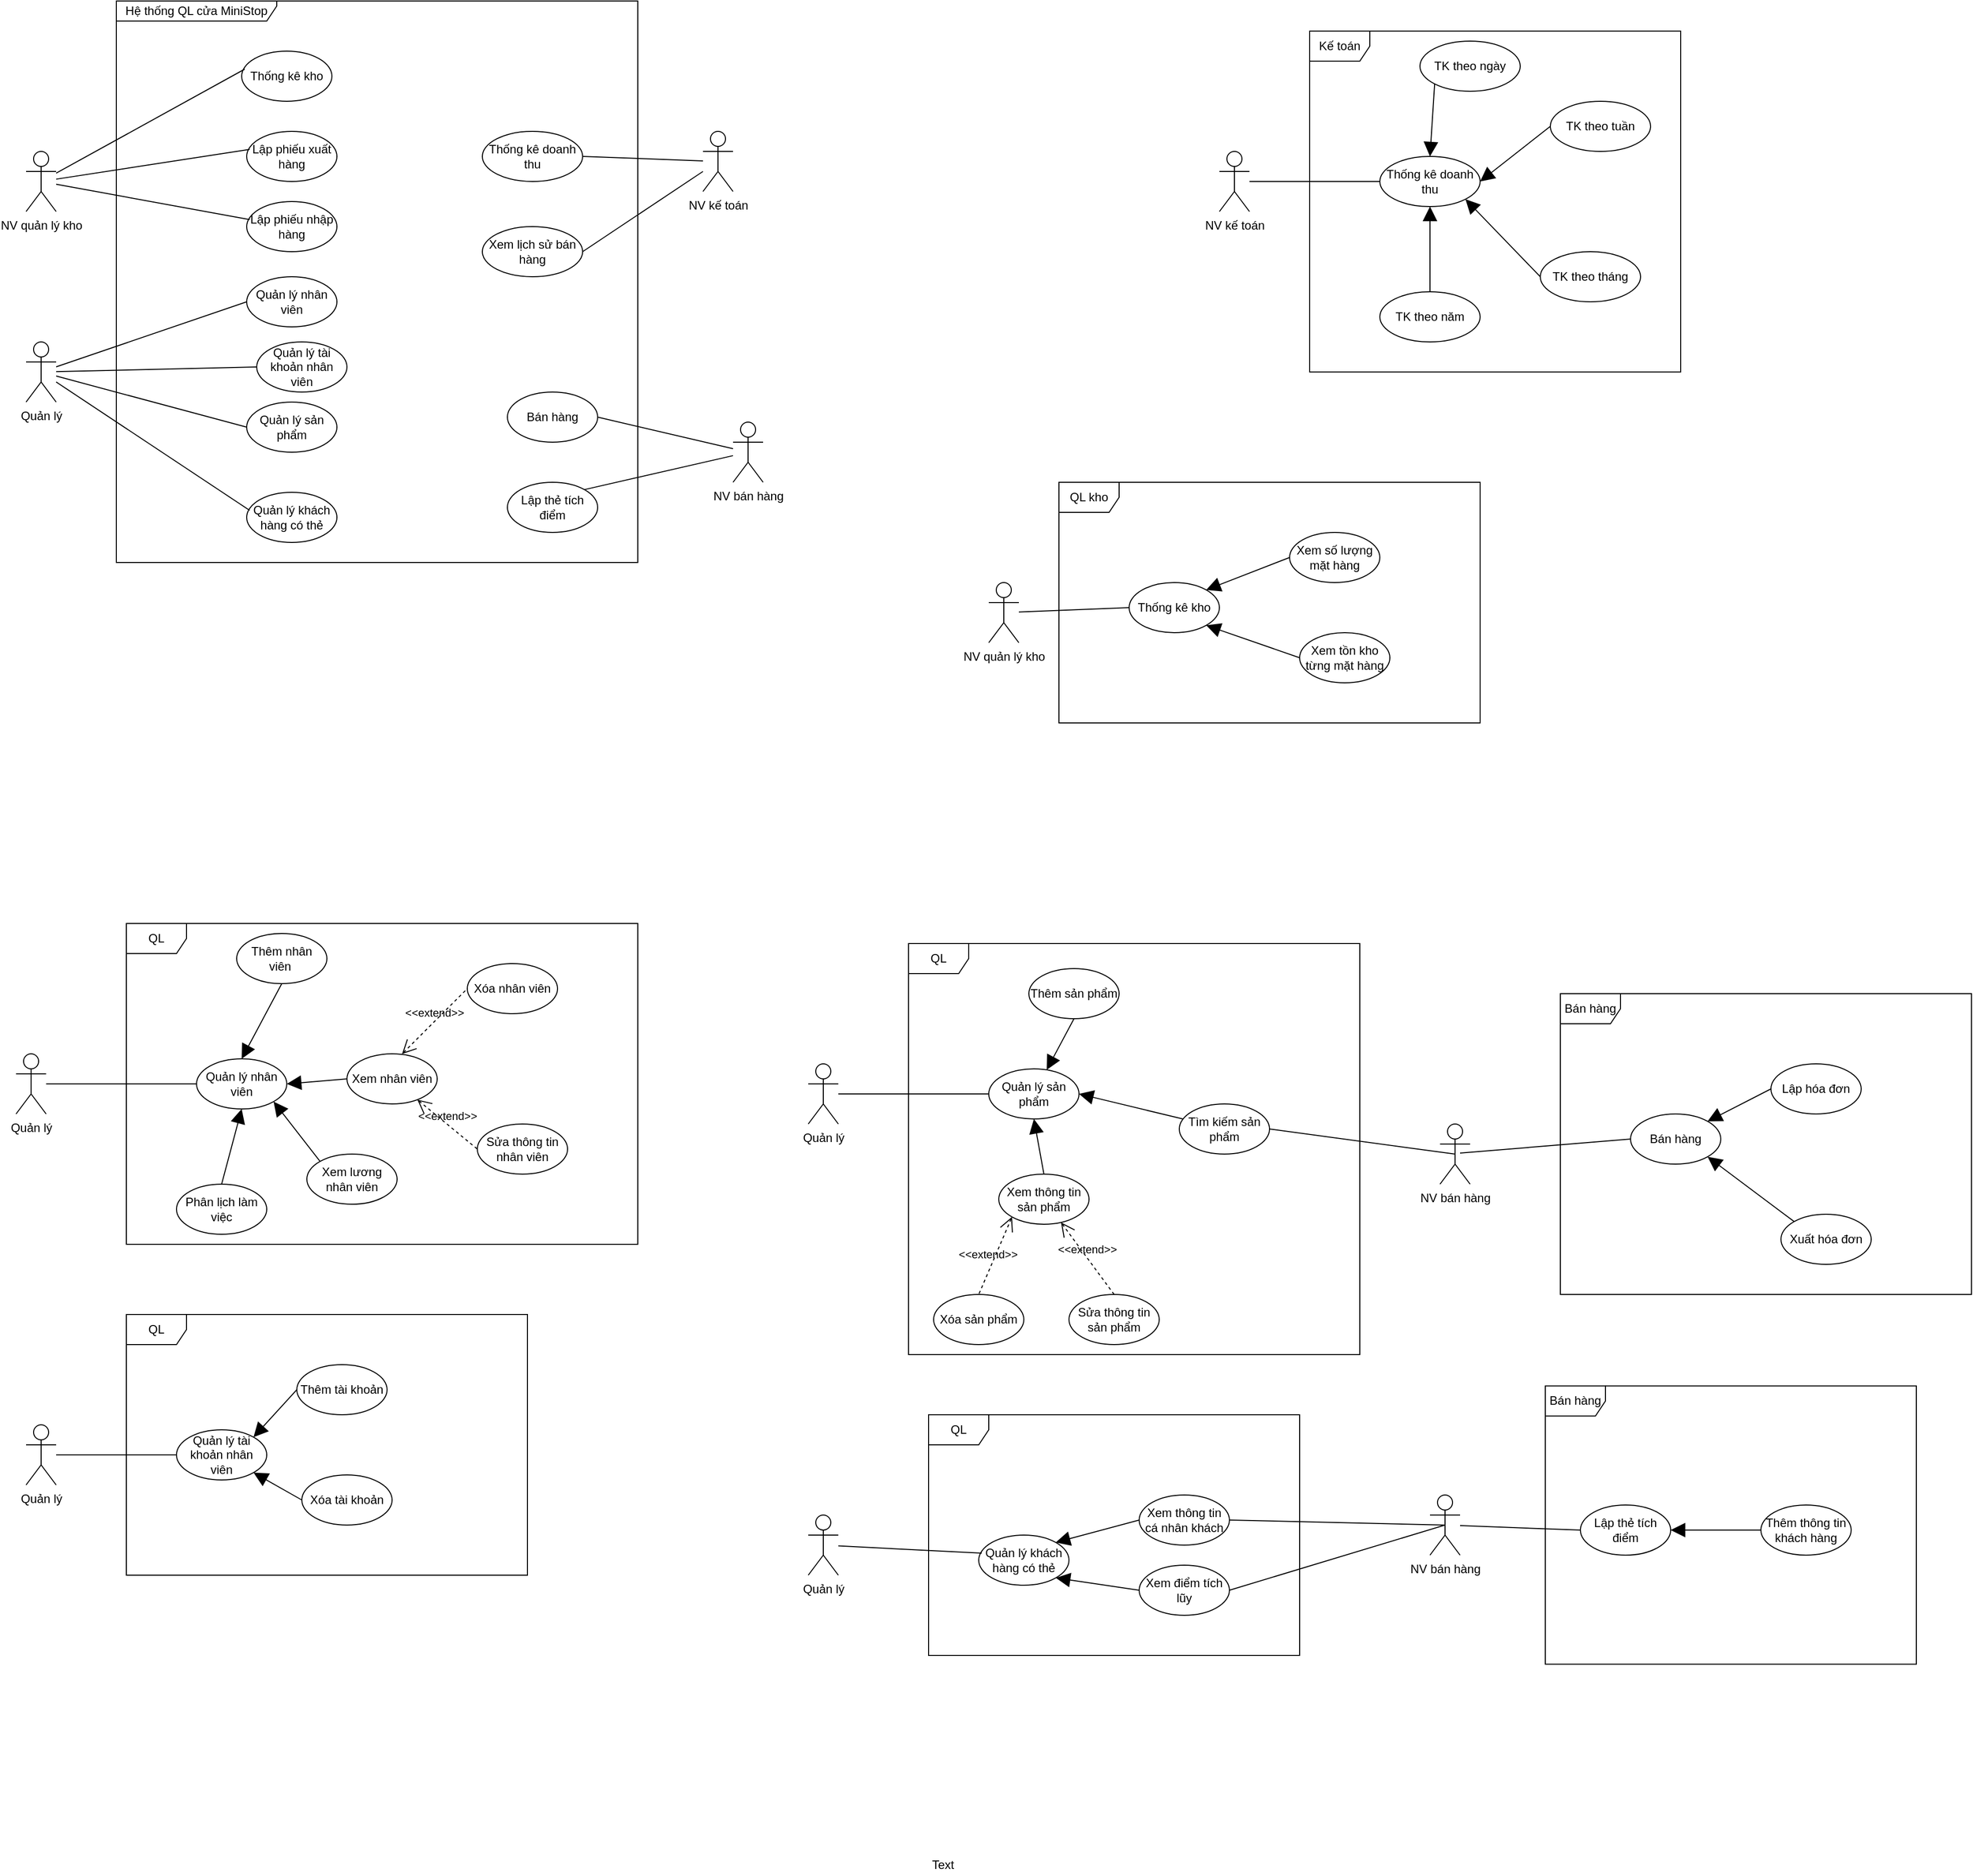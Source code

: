 <mxfile version="12.9.3" type="device"><diagram id="L33CV_ehpO-9z1TUTdFP" name="Page-1"><mxGraphModel dx="2480" dy="1460" grid="1" gridSize="10" guides="1" tooltips="1" connect="1" arrows="1" fold="1" page="1" pageScale="1" pageWidth="1100" pageHeight="850" math="0" shadow="0"><root><mxCell id="0"/><mxCell id="1" parent="0"/><mxCell id="xdgBbeTVhcyq09I4Y5D1-2" value="Hệ thống QL cửa MiniStop" style="shape=umlFrame;whiteSpace=wrap;html=1;width=160;height=20;" vertex="1" parent="1"><mxGeometry x="210" y="200" width="520" height="560" as="geometry"/></mxCell><mxCell id="xdgBbeTVhcyq09I4Y5D1-7" value="Quản lý" style="shape=umlActor;verticalLabelPosition=bottom;labelBackgroundColor=#ffffff;verticalAlign=top;html=1;outlineConnect=0;" vertex="1" parent="1"><mxGeometry x="120" y="540" width="30" height="60" as="geometry"/></mxCell><mxCell id="xdgBbeTVhcyq09I4Y5D1-16" value="Quản lý nhân viên" style="ellipse;whiteSpace=wrap;html=1;" vertex="1" parent="1"><mxGeometry x="340" y="475" width="90" height="50" as="geometry"/></mxCell><mxCell id="xdgBbeTVhcyq09I4Y5D1-18" value="" style="endArrow=none;html=1;entryX=0;entryY=0.5;entryDx=0;entryDy=0;" edge="1" parent="1" source="xdgBbeTVhcyq09I4Y5D1-7" target="xdgBbeTVhcyq09I4Y5D1-16"><mxGeometry width="50" height="50" relative="1" as="geometry"><mxPoint x="480" y="865" as="sourcePoint"/><mxPoint x="530" y="815" as="targetPoint"/></mxGeometry></mxCell><mxCell id="xdgBbeTVhcyq09I4Y5D1-19" value="Quản lý sản phẩm" style="ellipse;whiteSpace=wrap;html=1;" vertex="1" parent="1"><mxGeometry x="340" y="600" width="90" height="50" as="geometry"/></mxCell><mxCell id="xdgBbeTVhcyq09I4Y5D1-20" value="Quản lý khách hàng có thẻ" style="ellipse;whiteSpace=wrap;html=1;" vertex="1" parent="1"><mxGeometry x="340" y="690" width="90" height="50" as="geometry"/></mxCell><mxCell id="xdgBbeTVhcyq09I4Y5D1-21" value="" style="endArrow=none;html=1;entryX=0;entryY=0.5;entryDx=0;entryDy=0;" edge="1" parent="1" source="xdgBbeTVhcyq09I4Y5D1-7" target="xdgBbeTVhcyq09I4Y5D1-19"><mxGeometry width="50" height="50" relative="1" as="geometry"><mxPoint x="210" y="858.667" as="sourcePoint"/><mxPoint x="420" y="770" as="targetPoint"/></mxGeometry></mxCell><mxCell id="xdgBbeTVhcyq09I4Y5D1-22" value="" style="endArrow=none;html=1;entryX=0.033;entryY=0.36;entryDx=0;entryDy=0;entryPerimeter=0;" edge="1" parent="1" source="xdgBbeTVhcyq09I4Y5D1-7" target="xdgBbeTVhcyq09I4Y5D1-20"><mxGeometry width="50" height="50" relative="1" as="geometry"><mxPoint x="200" y="855" as="sourcePoint"/><mxPoint x="430" y="780" as="targetPoint"/></mxGeometry></mxCell><mxCell id="xdgBbeTVhcyq09I4Y5D1-24" value="NV bán hàng" style="shape=umlActor;verticalLabelPosition=bottom;labelBackgroundColor=#ffffff;verticalAlign=top;html=1;outlineConnect=0;" vertex="1" parent="1"><mxGeometry x="825" y="620" width="30" height="60" as="geometry"/></mxCell><mxCell id="xdgBbeTVhcyq09I4Y5D1-29" value="Bán hàng" style="ellipse;whiteSpace=wrap;html=1;" vertex="1" parent="1"><mxGeometry x="600" y="590" width="90" height="50" as="geometry"/></mxCell><mxCell id="xdgBbeTVhcyq09I4Y5D1-30" value="Lập thẻ tích điểm" style="ellipse;whiteSpace=wrap;html=1;" vertex="1" parent="1"><mxGeometry x="600" y="680" width="90" height="50" as="geometry"/></mxCell><mxCell id="xdgBbeTVhcyq09I4Y5D1-32" value="" style="endArrow=none;html=1;exitX=1;exitY=0.5;exitDx=0;exitDy=0;" edge="1" parent="1" source="xdgBbeTVhcyq09I4Y5D1-29" target="xdgBbeTVhcyq09I4Y5D1-24"><mxGeometry width="50" height="50" relative="1" as="geometry"><mxPoint x="685" y="595" as="sourcePoint"/><mxPoint x="825" y="554" as="targetPoint"/></mxGeometry></mxCell><mxCell id="xdgBbeTVhcyq09I4Y5D1-33" value="" style="endArrow=none;html=1;exitX=1;exitY=0;exitDx=0;exitDy=0;" edge="1" parent="1" source="xdgBbeTVhcyq09I4Y5D1-30" target="xdgBbeTVhcyq09I4Y5D1-24"><mxGeometry width="50" height="50" relative="1" as="geometry"><mxPoint x="695" y="605" as="sourcePoint"/><mxPoint x="845" y="564.091" as="targetPoint"/></mxGeometry></mxCell><mxCell id="xdgBbeTVhcyq09I4Y5D1-34" value="NV kế toán" style="shape=umlActor;verticalLabelPosition=bottom;labelBackgroundColor=#ffffff;verticalAlign=top;html=1;outlineConnect=0;" vertex="1" parent="1"><mxGeometry x="795" y="330" width="30" height="60" as="geometry"/></mxCell><mxCell id="xdgBbeTVhcyq09I4Y5D1-35" value="Thống kê doanh thu" style="ellipse;whiteSpace=wrap;html=1;" vertex="1" parent="1"><mxGeometry x="575" y="330" width="100" height="50" as="geometry"/></mxCell><mxCell id="xdgBbeTVhcyq09I4Y5D1-36" value="" style="endArrow=none;html=1;exitX=1;exitY=0.5;exitDx=0;exitDy=0;" edge="1" parent="1" source="xdgBbeTVhcyq09I4Y5D1-35" target="xdgBbeTVhcyq09I4Y5D1-34"><mxGeometry width="50" height="50" relative="1" as="geometry"><mxPoint x="675" y="200" as="sourcePoint"/><mxPoint x="810" y="455" as="targetPoint"/></mxGeometry></mxCell><mxCell id="xdgBbeTVhcyq09I4Y5D1-39" value="NV quản lý kho" style="shape=umlActor;verticalLabelPosition=bottom;labelBackgroundColor=#ffffff;verticalAlign=top;html=1;outlineConnect=0;" vertex="1" parent="1"><mxGeometry x="120" y="350" width="30" height="60" as="geometry"/></mxCell><mxCell id="xdgBbeTVhcyq09I4Y5D1-42" value="" style="endArrow=none;html=1;exitX=1;exitY=0.5;exitDx=0;exitDy=0;" edge="1" parent="1" target="xdgBbeTVhcyq09I4Y5D1-34"><mxGeometry width="50" height="50" relative="1" as="geometry"><mxPoint x="675" y="450" as="sourcePoint"/><mxPoint x="805" y="355" as="targetPoint"/></mxGeometry></mxCell><mxCell id="xdgBbeTVhcyq09I4Y5D1-43" value="Thống kê kho" style="ellipse;whiteSpace=wrap;html=1;" vertex="1" parent="1"><mxGeometry x="335" y="250" width="90" height="50" as="geometry"/></mxCell><mxCell id="xdgBbeTVhcyq09I4Y5D1-44" value="" style="endArrow=none;html=1;entryX=0.033;entryY=0.36;entryDx=0;entryDy=0;entryPerimeter=0;" edge="1" parent="1" target="xdgBbeTVhcyq09I4Y5D1-43" source="xdgBbeTVhcyq09I4Y5D1-39"><mxGeometry width="50" height="50" relative="1" as="geometry"><mxPoint x="100" y="620" as="sourcePoint"/><mxPoint x="355" y="405" as="targetPoint"/></mxGeometry></mxCell><mxCell id="xdgBbeTVhcyq09I4Y5D1-45" value="Lập phiếu xuất hàng" style="ellipse;whiteSpace=wrap;html=1;" vertex="1" parent="1"><mxGeometry x="340" y="330" width="90" height="50" as="geometry"/></mxCell><mxCell id="xdgBbeTVhcyq09I4Y5D1-46" value="" style="endArrow=none;html=1;entryX=0.033;entryY=0.36;entryDx=0;entryDy=0;entryPerimeter=0;" edge="1" parent="1" target="xdgBbeTVhcyq09I4Y5D1-45" source="xdgBbeTVhcyq09I4Y5D1-39"><mxGeometry width="50" height="50" relative="1" as="geometry"><mxPoint x="110" y="646.995" as="sourcePoint"/><mxPoint x="360" y="445" as="targetPoint"/></mxGeometry></mxCell><mxCell id="xdgBbeTVhcyq09I4Y5D1-47" value="Lập phiếu nhập hàng" style="ellipse;whiteSpace=wrap;html=1;" vertex="1" parent="1"><mxGeometry x="340" y="400" width="90" height="50" as="geometry"/></mxCell><mxCell id="xdgBbeTVhcyq09I4Y5D1-48" value="" style="endArrow=none;html=1;entryX=0.033;entryY=0.36;entryDx=0;entryDy=0;entryPerimeter=0;" edge="1" parent="1" target="xdgBbeTVhcyq09I4Y5D1-47" source="xdgBbeTVhcyq09I4Y5D1-39"><mxGeometry width="50" height="50" relative="1" as="geometry"><mxPoint x="140" y="550" as="sourcePoint"/><mxPoint x="370" y="505" as="targetPoint"/></mxGeometry></mxCell><mxCell id="xdgBbeTVhcyq09I4Y5D1-51" value="QL kho" style="shape=umlFrame;whiteSpace=wrap;html=1;" vertex="1" parent="1"><mxGeometry x="1150" y="680" width="420" height="240" as="geometry"/></mxCell><mxCell id="xdgBbeTVhcyq09I4Y5D1-52" value="NV quản lý kho" style="shape=umlActor;verticalLabelPosition=bottom;labelBackgroundColor=#ffffff;verticalAlign=top;html=1;outlineConnect=0;" vertex="1" parent="1"><mxGeometry x="1080" y="780" width="30" height="60" as="geometry"/></mxCell><mxCell id="xdgBbeTVhcyq09I4Y5D1-53" value="Thống kê kho" style="ellipse;whiteSpace=wrap;html=1;" vertex="1" parent="1"><mxGeometry x="1220" y="780" width="90" height="50" as="geometry"/></mxCell><mxCell id="xdgBbeTVhcyq09I4Y5D1-54" value="" style="endArrow=none;html=1;entryX=0;entryY=0.5;entryDx=0;entryDy=0;" edge="1" parent="1" source="xdgBbeTVhcyq09I4Y5D1-52" target="xdgBbeTVhcyq09I4Y5D1-53"><mxGeometry width="50" height="50" relative="1" as="geometry"><mxPoint x="1045" y="1090" as="sourcePoint"/><mxPoint x="1300" y="875" as="targetPoint"/></mxGeometry></mxCell><mxCell id="xdgBbeTVhcyq09I4Y5D1-55" value="Xem số lượng&lt;br&gt;mặt hàng" style="ellipse;whiteSpace=wrap;html=1;" vertex="1" parent="1"><mxGeometry x="1380" y="730" width="90" height="50" as="geometry"/></mxCell><mxCell id="xdgBbeTVhcyq09I4Y5D1-56" value="Xem tồn kho từng mặt hàng" style="ellipse;whiteSpace=wrap;html=1;" vertex="1" parent="1"><mxGeometry x="1390" y="830" width="90" height="50" as="geometry"/></mxCell><mxCell id="xdgBbeTVhcyq09I4Y5D1-59" value="" style="endArrow=block;endFill=1;endSize=12;html=1;entryX=1;entryY=0;entryDx=0;entryDy=0;exitX=0;exitY=0.5;exitDx=0;exitDy=0;" edge="1" parent="1" source="xdgBbeTVhcyq09I4Y5D1-55" target="xdgBbeTVhcyq09I4Y5D1-53"><mxGeometry width="160" relative="1" as="geometry"><mxPoint x="1160" y="770" as="sourcePoint"/><mxPoint x="1320" y="770" as="targetPoint"/></mxGeometry></mxCell><mxCell id="xdgBbeTVhcyq09I4Y5D1-60" value="" style="endArrow=block;endFill=1;endSize=12;html=1;entryX=1;entryY=1;entryDx=0;entryDy=0;exitX=0;exitY=0.5;exitDx=0;exitDy=0;" edge="1" parent="1" source="xdgBbeTVhcyq09I4Y5D1-56" target="xdgBbeTVhcyq09I4Y5D1-53"><mxGeometry width="160" relative="1" as="geometry"><mxPoint x="1390" y="765" as="sourcePoint"/><mxPoint x="1336.82" y="842.322" as="targetPoint"/></mxGeometry></mxCell><mxCell id="xdgBbeTVhcyq09I4Y5D1-61" value="QL" style="shape=umlFrame;whiteSpace=wrap;html=1;" vertex="1" parent="1"><mxGeometry x="220" y="1120" width="510" height="320" as="geometry"/></mxCell><mxCell id="xdgBbeTVhcyq09I4Y5D1-62" value="Quản lý" style="shape=umlActor;verticalLabelPosition=bottom;labelBackgroundColor=#ffffff;verticalAlign=top;html=1;outlineConnect=0;" vertex="1" parent="1"><mxGeometry x="110" y="1250" width="30" height="60" as="geometry"/></mxCell><mxCell id="xdgBbeTVhcyq09I4Y5D1-63" value="Quản lý nhân viên" style="ellipse;whiteSpace=wrap;html=1;" vertex="1" parent="1"><mxGeometry x="290" y="1255" width="90" height="50" as="geometry"/></mxCell><mxCell id="xdgBbeTVhcyq09I4Y5D1-64" value="" style="endArrow=none;html=1;entryX=0;entryY=0.5;entryDx=0;entryDy=0;" edge="1" parent="1" source="xdgBbeTVhcyq09I4Y5D1-62" target="xdgBbeTVhcyq09I4Y5D1-63"><mxGeometry width="50" height="50" relative="1" as="geometry"><mxPoint x="470" y="1620" as="sourcePoint"/><mxPoint x="520" y="1570" as="targetPoint"/></mxGeometry></mxCell><mxCell id="xdgBbeTVhcyq09I4Y5D1-65" value="Thêm nhân viên&amp;nbsp;" style="ellipse;whiteSpace=wrap;html=1;" vertex="1" parent="1"><mxGeometry x="330" y="1130" width="90" height="50" as="geometry"/></mxCell><mxCell id="xdgBbeTVhcyq09I4Y5D1-66" value="Quản lý tài khoản nhân viên" style="ellipse;whiteSpace=wrap;html=1;" vertex="1" parent="1"><mxGeometry x="350" y="540" width="90" height="50" as="geometry"/></mxCell><mxCell id="xdgBbeTVhcyq09I4Y5D1-67" value="" style="endArrow=none;html=1;entryX=0;entryY=0.5;entryDx=0;entryDy=0;" edge="1" parent="1" source="xdgBbeTVhcyq09I4Y5D1-7" target="xdgBbeTVhcyq09I4Y5D1-66"><mxGeometry width="50" height="50" relative="1" as="geometry"><mxPoint x="160" y="584.024" as="sourcePoint"/><mxPoint x="350" y="635" as="targetPoint"/></mxGeometry></mxCell><mxCell id="xdgBbeTVhcyq09I4Y5D1-68" value="Xóa nhân viên" style="ellipse;whiteSpace=wrap;html=1;" vertex="1" parent="1"><mxGeometry x="560" y="1160" width="90" height="50" as="geometry"/></mxCell><mxCell id="xdgBbeTVhcyq09I4Y5D1-69" value="Sửa thông tin nhân viên" style="ellipse;whiteSpace=wrap;html=1;" vertex="1" parent="1"><mxGeometry x="570" y="1320" width="90" height="50" as="geometry"/></mxCell><mxCell id="xdgBbeTVhcyq09I4Y5D1-70" value="Phân lịch làm việc" style="ellipse;whiteSpace=wrap;html=1;" vertex="1" parent="1"><mxGeometry x="270" y="1380" width="90" height="50" as="geometry"/></mxCell><mxCell id="xdgBbeTVhcyq09I4Y5D1-71" value="Xem lương nhân viên" style="ellipse;whiteSpace=wrap;html=1;" vertex="1" parent="1"><mxGeometry x="400" y="1350" width="90" height="50" as="geometry"/></mxCell><mxCell id="xdgBbeTVhcyq09I4Y5D1-75" value="" style="endArrow=block;endFill=1;endSize=12;html=1;entryX=1;entryY=0.5;entryDx=0;entryDy=0;exitX=0;exitY=0.5;exitDx=0;exitDy=0;" edge="1" parent="1" source="xdgBbeTVhcyq09I4Y5D1-105" target="xdgBbeTVhcyq09I4Y5D1-63"><mxGeometry width="160" relative="1" as="geometry"><mxPoint x="395" y="1210" as="sourcePoint"/><mxPoint x="345" y="1265" as="targetPoint"/></mxGeometry></mxCell><mxCell id="xdgBbeTVhcyq09I4Y5D1-76" value="" style="endArrow=block;endFill=1;endSize=12;html=1;entryX=1;entryY=1;entryDx=0;entryDy=0;exitX=0;exitY=0;exitDx=0;exitDy=0;" edge="1" parent="1" source="xdgBbeTVhcyq09I4Y5D1-71" target="xdgBbeTVhcyq09I4Y5D1-63"><mxGeometry width="160" relative="1" as="geometry"><mxPoint x="405" y="1220" as="sourcePoint"/><mxPoint x="355" y="1275" as="targetPoint"/></mxGeometry></mxCell><mxCell id="xdgBbeTVhcyq09I4Y5D1-78" value="" style="endArrow=block;endFill=1;endSize=12;html=1;entryX=0.5;entryY=1;entryDx=0;entryDy=0;exitX=0.5;exitY=0;exitDx=0;exitDy=0;" edge="1" parent="1" source="xdgBbeTVhcyq09I4Y5D1-70" target="xdgBbeTVhcyq09I4Y5D1-63"><mxGeometry width="160" relative="1" as="geometry"><mxPoint x="425" y="1240" as="sourcePoint"/><mxPoint x="375" y="1295" as="targetPoint"/></mxGeometry></mxCell><mxCell id="xdgBbeTVhcyq09I4Y5D1-85" value="QL" style="shape=umlFrame;whiteSpace=wrap;html=1;" vertex="1" parent="1"><mxGeometry x="220" y="1510" width="400" height="260" as="geometry"/></mxCell><mxCell id="xdgBbeTVhcyq09I4Y5D1-86" value="Quản lý" style="shape=umlActor;verticalLabelPosition=bottom;labelBackgroundColor=#ffffff;verticalAlign=top;html=1;outlineConnect=0;" vertex="1" parent="1"><mxGeometry x="120" y="1620" width="30" height="60" as="geometry"/></mxCell><mxCell id="xdgBbeTVhcyq09I4Y5D1-87" value="Quản lý tài khoản nhân viên" style="ellipse;whiteSpace=wrap;html=1;" vertex="1" parent="1"><mxGeometry x="270" y="1625" width="90" height="50" as="geometry"/></mxCell><mxCell id="xdgBbeTVhcyq09I4Y5D1-88" value="" style="endArrow=none;html=1;entryX=0;entryY=0.5;entryDx=0;entryDy=0;" edge="1" parent="1" source="xdgBbeTVhcyq09I4Y5D1-86" target="xdgBbeTVhcyq09I4Y5D1-87"><mxGeometry width="50" height="50" relative="1" as="geometry"><mxPoint x="160" y="1624.024" as="sourcePoint"/><mxPoint x="350" y="1675" as="targetPoint"/></mxGeometry></mxCell><mxCell id="xdgBbeTVhcyq09I4Y5D1-89" value="Thêm tài khoản" style="ellipse;whiteSpace=wrap;html=1;" vertex="1" parent="1"><mxGeometry x="390" y="1560" width="90" height="50" as="geometry"/></mxCell><mxCell id="xdgBbeTVhcyq09I4Y5D1-90" value="Xóa tài khoản" style="ellipse;whiteSpace=wrap;html=1;" vertex="1" parent="1"><mxGeometry x="395" y="1670" width="90" height="50" as="geometry"/></mxCell><mxCell id="xdgBbeTVhcyq09I4Y5D1-91" value="" style="endArrow=block;endFill=1;endSize=12;html=1;entryX=1;entryY=0;entryDx=0;entryDy=0;exitX=0;exitY=0.5;exitDx=0;exitDy=0;" edge="1" parent="1" source="xdgBbeTVhcyq09I4Y5D1-89" target="xdgBbeTVhcyq09I4Y5D1-87"><mxGeometry width="160" relative="1" as="geometry"><mxPoint x="325" y="1390" as="sourcePoint"/><mxPoint x="345" y="1315" as="targetPoint"/></mxGeometry></mxCell><mxCell id="xdgBbeTVhcyq09I4Y5D1-92" value="" style="endArrow=block;endFill=1;endSize=12;html=1;entryX=1;entryY=1;entryDx=0;entryDy=0;exitX=0;exitY=0.5;exitDx=0;exitDy=0;" edge="1" parent="1" source="xdgBbeTVhcyq09I4Y5D1-90" target="xdgBbeTVhcyq09I4Y5D1-87"><mxGeometry width="160" relative="1" as="geometry"><mxPoint x="400" y="1595" as="sourcePoint"/><mxPoint x="356.82" y="1642.322" as="targetPoint"/></mxGeometry></mxCell><mxCell id="xdgBbeTVhcyq09I4Y5D1-93" value="QL" style="shape=umlFrame;whiteSpace=wrap;html=1;" vertex="1" parent="1"><mxGeometry x="1000" y="1140" width="450" height="410" as="geometry"/></mxCell><mxCell id="xdgBbeTVhcyq09I4Y5D1-94" value="Quản lý" style="shape=umlActor;verticalLabelPosition=bottom;labelBackgroundColor=#ffffff;verticalAlign=top;html=1;outlineConnect=0;" vertex="1" parent="1"><mxGeometry x="900" y="1260" width="30" height="60" as="geometry"/></mxCell><mxCell id="xdgBbeTVhcyq09I4Y5D1-95" value="Quản lý sản phẩm" style="ellipse;whiteSpace=wrap;html=1;" vertex="1" parent="1"><mxGeometry x="1080" y="1265" width="90" height="50" as="geometry"/></mxCell><mxCell id="xdgBbeTVhcyq09I4Y5D1-96" value="" style="endArrow=none;html=1;entryX=0;entryY=0.5;entryDx=0;entryDy=0;" edge="1" parent="1" source="xdgBbeTVhcyq09I4Y5D1-94" target="xdgBbeTVhcyq09I4Y5D1-95"><mxGeometry width="50" height="50" relative="1" as="geometry"><mxPoint x="985" y="1518.667" as="sourcePoint"/><mxPoint x="1195" y="1430" as="targetPoint"/></mxGeometry></mxCell><mxCell id="xdgBbeTVhcyq09I4Y5D1-97" value="Thêm sản phẩm" style="ellipse;whiteSpace=wrap;html=1;" vertex="1" parent="1"><mxGeometry x="1120" y="1165" width="90" height="50" as="geometry"/></mxCell><mxCell id="xdgBbeTVhcyq09I4Y5D1-98" value="Sửa thông tin sản phẩm" style="ellipse;whiteSpace=wrap;html=1;" vertex="1" parent="1"><mxGeometry x="1160" y="1490" width="90" height="50" as="geometry"/></mxCell><mxCell id="xdgBbeTVhcyq09I4Y5D1-99" value="Xóa sản phẩm" style="ellipse;whiteSpace=wrap;html=1;" vertex="1" parent="1"><mxGeometry x="1025" y="1490" width="90" height="50" as="geometry"/></mxCell><mxCell id="xdgBbeTVhcyq09I4Y5D1-100" value="Tìm kiếm sản phẩm" style="ellipse;whiteSpace=wrap;html=1;" vertex="1" parent="1"><mxGeometry x="1270" y="1300" width="90" height="50" as="geometry"/></mxCell><mxCell id="xdgBbeTVhcyq09I4Y5D1-101" value="" style="endArrow=block;endFill=1;endSize=12;html=1;exitX=0.5;exitY=1;exitDx=0;exitDy=0;" edge="1" parent="1" source="xdgBbeTVhcyq09I4Y5D1-97" target="xdgBbeTVhcyq09I4Y5D1-95"><mxGeometry width="160" relative="1" as="geometry"><mxPoint x="1185" y="975.0" as="sourcePoint"/><mxPoint x="1136.904" y="947.631" as="targetPoint"/></mxGeometry></mxCell><mxCell id="xdgBbeTVhcyq09I4Y5D1-104" value="" style="endArrow=block;endFill=1;endSize=12;html=1;entryX=1;entryY=0.5;entryDx=0;entryDy=0;" edge="1" parent="1" source="xdgBbeTVhcyq09I4Y5D1-100" target="xdgBbeTVhcyq09I4Y5D1-95"><mxGeometry width="160" relative="1" as="geometry"><mxPoint x="1240" y="1355" as="sourcePoint"/><mxPoint x="1166.904" y="1317.631" as="targetPoint"/></mxGeometry></mxCell><mxCell id="xdgBbeTVhcyq09I4Y5D1-105" value="Xem nhân viên" style="ellipse;whiteSpace=wrap;html=1;" vertex="1" parent="1"><mxGeometry x="440" y="1250" width="90" height="50" as="geometry"/></mxCell><mxCell id="xdgBbeTVhcyq09I4Y5D1-106" value="" style="endArrow=block;endFill=1;endSize=12;html=1;entryX=0.5;entryY=0;entryDx=0;entryDy=0;exitX=0.5;exitY=1;exitDx=0;exitDy=0;" edge="1" parent="1" source="xdgBbeTVhcyq09I4Y5D1-65" target="xdgBbeTVhcyq09I4Y5D1-63"><mxGeometry width="160" relative="1" as="geometry"><mxPoint x="470" y="1295" as="sourcePoint"/><mxPoint x="376.904" y="1272.369" as="targetPoint"/></mxGeometry></mxCell><mxCell id="xdgBbeTVhcyq09I4Y5D1-108" value="&amp;lt;&amp;lt;extend&amp;gt;&amp;gt;" style="edgeStyle=none;html=1;startArrow=open;endArrow=none;startSize=12;verticalAlign=bottom;dashed=1;labelBackgroundColor=none;exitX=0.61;exitY=0.004;exitDx=0;exitDy=0;exitPerimeter=0;entryX=0;entryY=0.5;entryDx=0;entryDy=0;" edge="1" parent="1" source="xdgBbeTVhcyq09I4Y5D1-105" target="xdgBbeTVhcyq09I4Y5D1-68"><mxGeometry width="160" relative="1" as="geometry"><mxPoint x="440" y="1290" as="sourcePoint"/><mxPoint x="600" y="1290" as="targetPoint"/></mxGeometry></mxCell><mxCell id="xdgBbeTVhcyq09I4Y5D1-109" value="&amp;lt;&amp;lt;extend&amp;gt;&amp;gt;" style="edgeStyle=none;html=1;startArrow=open;endArrow=none;startSize=12;verticalAlign=bottom;dashed=1;labelBackgroundColor=none;entryX=0;entryY=0.5;entryDx=0;entryDy=0;" edge="1" parent="1" source="xdgBbeTVhcyq09I4Y5D1-105" target="xdgBbeTVhcyq09I4Y5D1-69"><mxGeometry width="160" relative="1" as="geometry"><mxPoint x="514.9" y="1250.2" as="sourcePoint"/><mxPoint x="570" y="1185" as="targetPoint"/></mxGeometry></mxCell><mxCell id="xdgBbeTVhcyq09I4Y5D1-110" value="&amp;lt;&amp;lt;extend&amp;gt;&amp;gt;" style="edgeStyle=none;html=1;startArrow=open;endArrow=none;startSize=12;verticalAlign=bottom;dashed=1;labelBackgroundColor=none;exitX=0;exitY=1;exitDx=0;exitDy=0;entryX=0.5;entryY=0;entryDx=0;entryDy=0;" edge="1" parent="1" source="xdgBbeTVhcyq09I4Y5D1-112" target="xdgBbeTVhcyq09I4Y5D1-99"><mxGeometry x="0.251" y="-4" width="160" relative="1" as="geometry"><mxPoint x="1220" y="1220" as="sourcePoint"/><mxPoint x="1380" y="1220" as="targetPoint"/><mxPoint as="offset"/></mxGeometry></mxCell><mxCell id="xdgBbeTVhcyq09I4Y5D1-111" value="&amp;lt;&amp;lt;extend&amp;gt;&amp;gt;" style="edgeStyle=none;html=1;startArrow=open;endArrow=none;startSize=12;verticalAlign=bottom;dashed=1;labelBackgroundColor=none;entryX=0.5;entryY=0;entryDx=0;entryDy=0;" edge="1" parent="1" source="xdgBbeTVhcyq09I4Y5D1-112" target="xdgBbeTVhcyq09I4Y5D1-98"><mxGeometry width="160" relative="1" as="geometry"><mxPoint x="1205" y="1380" as="sourcePoint"/><mxPoint x="1263.096" y="1312.631" as="targetPoint"/></mxGeometry></mxCell><mxCell id="xdgBbeTVhcyq09I4Y5D1-112" value="Xem thông tin sản phẩm" style="ellipse;whiteSpace=wrap;html=1;" vertex="1" parent="1"><mxGeometry x="1090" y="1370" width="90" height="50" as="geometry"/></mxCell><mxCell id="xdgBbeTVhcyq09I4Y5D1-113" value="" style="endArrow=block;endFill=1;endSize=12;html=1;exitX=0.5;exitY=0;exitDx=0;exitDy=0;entryX=0.5;entryY=1;entryDx=0;entryDy=0;" edge="1" parent="1" source="xdgBbeTVhcyq09I4Y5D1-112" target="xdgBbeTVhcyq09I4Y5D1-95"><mxGeometry width="160" relative="1" as="geometry"><mxPoint x="1175" y="1225" as="sourcePoint"/><mxPoint x="1147.924" y="1276.053" as="targetPoint"/></mxGeometry></mxCell><mxCell id="xdgBbeTVhcyq09I4Y5D1-114" value="Xem lịch sử bán hàng" style="ellipse;whiteSpace=wrap;html=1;" vertex="1" parent="1"><mxGeometry x="575" y="425" width="100" height="50" as="geometry"/></mxCell><mxCell id="xdgBbeTVhcyq09I4Y5D1-118" value="Kế toán" style="shape=umlFrame;whiteSpace=wrap;html=1;" vertex="1" parent="1"><mxGeometry x="1400" y="230" width="370" height="340" as="geometry"/></mxCell><mxCell id="xdgBbeTVhcyq09I4Y5D1-119" value="NV kế toán" style="shape=umlActor;verticalLabelPosition=bottom;labelBackgroundColor=#ffffff;verticalAlign=top;html=1;outlineConnect=0;" vertex="1" parent="1"><mxGeometry x="1310" y="350" width="30" height="60" as="geometry"/></mxCell><mxCell id="xdgBbeTVhcyq09I4Y5D1-120" value="Thống kê doanh thu" style="ellipse;whiteSpace=wrap;html=1;" vertex="1" parent="1"><mxGeometry x="1470" y="355" width="100" height="50" as="geometry"/></mxCell><mxCell id="xdgBbeTVhcyq09I4Y5D1-121" value="" style="endArrow=none;html=1;exitX=0;exitY=0.5;exitDx=0;exitDy=0;" edge="1" parent="1" source="xdgBbeTVhcyq09I4Y5D1-120" target="xdgBbeTVhcyq09I4Y5D1-119"><mxGeometry width="50" height="50" relative="1" as="geometry"><mxPoint x="1190" y="220" as="sourcePoint"/><mxPoint x="1325" y="475" as="targetPoint"/></mxGeometry></mxCell><mxCell id="xdgBbeTVhcyq09I4Y5D1-122" value="TK theo ngày" style="ellipse;whiteSpace=wrap;html=1;" vertex="1" parent="1"><mxGeometry x="1510" y="240" width="100" height="50" as="geometry"/></mxCell><mxCell id="xdgBbeTVhcyq09I4Y5D1-123" value="TK theo tháng" style="ellipse;whiteSpace=wrap;html=1;" vertex="1" parent="1"><mxGeometry x="1630" y="450" width="100" height="50" as="geometry"/></mxCell><mxCell id="xdgBbeTVhcyq09I4Y5D1-124" value="TK theo tuần" style="ellipse;whiteSpace=wrap;html=1;" vertex="1" parent="1"><mxGeometry x="1640" y="300" width="100" height="50" as="geometry"/></mxCell><mxCell id="xdgBbeTVhcyq09I4Y5D1-125" value="TK theo năm" style="ellipse;whiteSpace=wrap;html=1;" vertex="1" parent="1"><mxGeometry x="1470" y="490" width="100" height="50" as="geometry"/></mxCell><mxCell id="xdgBbeTVhcyq09I4Y5D1-126" value="" style="endArrow=block;endFill=1;endSize=12;html=1;entryX=0.5;entryY=0;entryDx=0;entryDy=0;exitX=0;exitY=1;exitDx=0;exitDy=0;" edge="1" parent="1" source="xdgBbeTVhcyq09I4Y5D1-122" target="xdgBbeTVhcyq09I4Y5D1-120"><mxGeometry width="160" relative="1" as="geometry"><mxPoint x="1310" y="475" as="sourcePoint"/><mxPoint x="1270" y="550" as="targetPoint"/></mxGeometry></mxCell><mxCell id="xdgBbeTVhcyq09I4Y5D1-127" value="" style="endArrow=block;endFill=1;endSize=12;html=1;entryX=1;entryY=0.5;entryDx=0;entryDy=0;exitX=0;exitY=0.5;exitDx=0;exitDy=0;" edge="1" parent="1" source="xdgBbeTVhcyq09I4Y5D1-124" target="xdgBbeTVhcyq09I4Y5D1-120"><mxGeometry width="160" relative="1" as="geometry"><mxPoint x="1594.645" y="312.678" as="sourcePoint"/><mxPoint x="1530" y="365" as="targetPoint"/></mxGeometry></mxCell><mxCell id="xdgBbeTVhcyq09I4Y5D1-128" value="" style="endArrow=block;endFill=1;endSize=12;html=1;entryX=1;entryY=1;entryDx=0;entryDy=0;exitX=0;exitY=0.5;exitDx=0;exitDy=0;" edge="1" parent="1" source="xdgBbeTVhcyq09I4Y5D1-123" target="xdgBbeTVhcyq09I4Y5D1-120"><mxGeometry width="160" relative="1" as="geometry"><mxPoint x="1670" y="385" as="sourcePoint"/><mxPoint x="1580" y="390" as="targetPoint"/></mxGeometry></mxCell><mxCell id="xdgBbeTVhcyq09I4Y5D1-129" value="" style="endArrow=block;endFill=1;endSize=12;html=1;exitX=0.5;exitY=0;exitDx=0;exitDy=0;entryX=0.5;entryY=1;entryDx=0;entryDy=0;" edge="1" parent="1" source="xdgBbeTVhcyq09I4Y5D1-125" target="xdgBbeTVhcyq09I4Y5D1-120"><mxGeometry width="160" relative="1" as="geometry"><mxPoint x="1680" y="395" as="sourcePoint"/><mxPoint x="1590" y="400" as="targetPoint"/></mxGeometry></mxCell><mxCell id="xdgBbeTVhcyq09I4Y5D1-130" value="Bán hàng" style="shape=umlFrame;whiteSpace=wrap;html=1;" vertex="1" parent="1"><mxGeometry x="1650" y="1190" width="410" height="300" as="geometry"/></mxCell><mxCell id="xdgBbeTVhcyq09I4Y5D1-131" value="NV bán hàng" style="shape=umlActor;verticalLabelPosition=bottom;labelBackgroundColor=#ffffff;verticalAlign=top;html=1;outlineConnect=0;" vertex="1" parent="1"><mxGeometry x="1530" y="1320" width="30" height="60" as="geometry"/></mxCell><mxCell id="xdgBbeTVhcyq09I4Y5D1-132" value="Bán hàng" style="ellipse;whiteSpace=wrap;html=1;" vertex="1" parent="1"><mxGeometry x="1720" y="1310" width="90" height="50" as="geometry"/></mxCell><mxCell id="xdgBbeTVhcyq09I4Y5D1-133" value="" style="endArrow=none;html=1;exitX=0;exitY=0.5;exitDx=0;exitDy=0;" edge="1" parent="1" source="xdgBbeTVhcyq09I4Y5D1-132"><mxGeometry width="50" height="50" relative="1" as="geometry"><mxPoint x="1755" y="1115" as="sourcePoint"/><mxPoint x="1550" y="1349" as="targetPoint"/></mxGeometry></mxCell><mxCell id="xdgBbeTVhcyq09I4Y5D1-137" value="Lập hóa đơn" style="ellipse;whiteSpace=wrap;html=1;" vertex="1" parent="1"><mxGeometry x="1860" y="1260" width="90" height="50" as="geometry"/></mxCell><mxCell id="xdgBbeTVhcyq09I4Y5D1-138" value="Xuất hóa đơn" style="ellipse;whiteSpace=wrap;html=1;" vertex="1" parent="1"><mxGeometry x="1870" y="1410" width="90" height="50" as="geometry"/></mxCell><mxCell id="xdgBbeTVhcyq09I4Y5D1-139" value="QL" style="shape=umlFrame;whiteSpace=wrap;html=1;" vertex="1" parent="1"><mxGeometry x="1020" y="1610" width="370" height="240" as="geometry"/></mxCell><mxCell id="xdgBbeTVhcyq09I4Y5D1-140" value="Quản lý" style="shape=umlActor;verticalLabelPosition=bottom;labelBackgroundColor=#ffffff;verticalAlign=top;html=1;outlineConnect=0;" vertex="1" parent="1"><mxGeometry x="900" y="1710" width="30" height="60" as="geometry"/></mxCell><mxCell id="xdgBbeTVhcyq09I4Y5D1-141" value="Quản lý khách hàng có thẻ" style="ellipse;whiteSpace=wrap;html=1;" vertex="1" parent="1"><mxGeometry x="1070" y="1730" width="90" height="50" as="geometry"/></mxCell><mxCell id="xdgBbeTVhcyq09I4Y5D1-142" value="" style="endArrow=none;html=1;entryX=0.033;entryY=0.36;entryDx=0;entryDy=0;entryPerimeter=0;" edge="1" parent="1" source="xdgBbeTVhcyq09I4Y5D1-140" target="xdgBbeTVhcyq09I4Y5D1-141"><mxGeometry width="50" height="50" relative="1" as="geometry"><mxPoint x="960" y="1975" as="sourcePoint"/><mxPoint x="1190" y="1900" as="targetPoint"/></mxGeometry></mxCell><mxCell id="xdgBbeTVhcyq09I4Y5D1-146" value="Xem thông tin cá nhân khách" style="ellipse;whiteSpace=wrap;html=1;" vertex="1" parent="1"><mxGeometry x="1230" y="1690" width="90" height="50" as="geometry"/></mxCell><mxCell id="xdgBbeTVhcyq09I4Y5D1-147" value="" style="endArrow=block;endFill=1;endSize=12;html=1;entryX=1;entryY=0;entryDx=0;entryDy=0;exitX=0;exitY=0.5;exitDx=0;exitDy=0;" edge="1" parent="1" source="xdgBbeTVhcyq09I4Y5D1-146" target="xdgBbeTVhcyq09I4Y5D1-141"><mxGeometry width="160" relative="1" as="geometry"><mxPoint x="1173.491" y="1405.831" as="sourcePoint"/><mxPoint x="1135" y="1325" as="targetPoint"/></mxGeometry></mxCell><mxCell id="xdgBbeTVhcyq09I4Y5D1-148" value="Xem điểm tích lũy" style="ellipse;whiteSpace=wrap;html=1;" vertex="1" parent="1"><mxGeometry x="1230" y="1760" width="90" height="50" as="geometry"/></mxCell><mxCell id="xdgBbeTVhcyq09I4Y5D1-149" value="" style="endArrow=block;endFill=1;endSize=12;html=1;entryX=1;entryY=1;entryDx=0;entryDy=0;exitX=0;exitY=0.5;exitDx=0;exitDy=0;" edge="1" parent="1" source="xdgBbeTVhcyq09I4Y5D1-148" target="xdgBbeTVhcyq09I4Y5D1-141"><mxGeometry width="160" relative="1" as="geometry"><mxPoint x="1240" y="1725" as="sourcePoint"/><mxPoint x="1180" y="1785" as="targetPoint"/></mxGeometry></mxCell><mxCell id="xdgBbeTVhcyq09I4Y5D1-150" value="" style="endArrow=block;endFill=1;endSize=12;html=1;entryX=1;entryY=0;entryDx=0;entryDy=0;exitX=0;exitY=0.5;exitDx=0;exitDy=0;" edge="1" parent="1" source="xdgBbeTVhcyq09I4Y5D1-137" target="xdgBbeTVhcyq09I4Y5D1-132"><mxGeometry width="160" relative="1" as="geometry"><mxPoint x="1283.576" y="1325.233" as="sourcePoint"/><mxPoint x="1180" y="1300" as="targetPoint"/></mxGeometry></mxCell><mxCell id="xdgBbeTVhcyq09I4Y5D1-151" value="" style="endArrow=block;endFill=1;endSize=12;html=1;entryX=1;entryY=1;entryDx=0;entryDy=0;exitX=0;exitY=0;exitDx=0;exitDy=0;" edge="1" parent="1" source="xdgBbeTVhcyq09I4Y5D1-138" target="xdgBbeTVhcyq09I4Y5D1-132"><mxGeometry width="160" relative="1" as="geometry"><mxPoint x="1840" y="1265" as="sourcePoint"/><mxPoint x="1806.904" y="1327.369" as="targetPoint"/></mxGeometry></mxCell><mxCell id="xdgBbeTVhcyq09I4Y5D1-152" value="" style="endArrow=none;html=1;exitX=0.5;exitY=0.5;exitDx=0;exitDy=0;entryX=1;entryY=0.5;entryDx=0;entryDy=0;exitPerimeter=0;" edge="1" parent="1" source="xdgBbeTVhcyq09I4Y5D1-131" target="xdgBbeTVhcyq09I4Y5D1-100"><mxGeometry width="50" height="50" relative="1" as="geometry"><mxPoint x="1730" y="1345" as="sourcePoint"/><mxPoint x="1560" y="1358.784" as="targetPoint"/></mxGeometry></mxCell><mxCell id="xdgBbeTVhcyq09I4Y5D1-153" value="Bán hàng" style="shape=umlFrame;whiteSpace=wrap;html=1;" vertex="1" parent="1"><mxGeometry x="1635" y="1581.25" width="370" height="277.5" as="geometry"/></mxCell><mxCell id="xdgBbeTVhcyq09I4Y5D1-154" value="NV bán hàng" style="shape=umlActor;verticalLabelPosition=bottom;labelBackgroundColor=#ffffff;verticalAlign=top;html=1;outlineConnect=0;" vertex="1" parent="1"><mxGeometry x="1520" y="1690" width="30" height="60" as="geometry"/></mxCell><mxCell id="xdgBbeTVhcyq09I4Y5D1-155" value="Lập thẻ tích điểm" style="ellipse;whiteSpace=wrap;html=1;" vertex="1" parent="1"><mxGeometry x="1670" y="1700" width="90" height="50" as="geometry"/></mxCell><mxCell id="xdgBbeTVhcyq09I4Y5D1-156" value="" style="endArrow=none;html=1;exitX=0;exitY=0.5;exitDx=0;exitDy=0;" edge="1" parent="1" source="xdgBbeTVhcyq09I4Y5D1-155" target="xdgBbeTVhcyq09I4Y5D1-154"><mxGeometry width="50" height="50" relative="1" as="geometry"><mxPoint x="1425" y="1635" as="sourcePoint"/><mxPoint x="1575" y="1594.091" as="targetPoint"/></mxGeometry></mxCell><mxCell id="xdgBbeTVhcyq09I4Y5D1-157" value="" style="endArrow=none;html=1;exitX=1;exitY=0.5;exitDx=0;exitDy=0;entryX=0.5;entryY=0.5;entryDx=0;entryDy=0;entryPerimeter=0;" edge="1" parent="1" source="xdgBbeTVhcyq09I4Y5D1-146" target="xdgBbeTVhcyq09I4Y5D1-154"><mxGeometry width="50" height="50" relative="1" as="geometry"><mxPoint x="1795" y="1715" as="sourcePoint"/><mxPoint x="1595" y="1691.744" as="targetPoint"/></mxGeometry></mxCell><mxCell id="xdgBbeTVhcyq09I4Y5D1-158" value="" style="endArrow=none;html=1;exitX=1;exitY=0.5;exitDx=0;exitDy=0;entryX=0.5;entryY=0.5;entryDx=0;entryDy=0;entryPerimeter=0;" edge="1" parent="1" source="xdgBbeTVhcyq09I4Y5D1-148" target="xdgBbeTVhcyq09I4Y5D1-154"><mxGeometry width="50" height="50" relative="1" as="geometry"><mxPoint x="1330" y="1725" as="sourcePoint"/><mxPoint x="1570" y="1680" as="targetPoint"/></mxGeometry></mxCell><mxCell id="xdgBbeTVhcyq09I4Y5D1-159" value="Thêm thông tin khách hàng" style="ellipse;whiteSpace=wrap;html=1;" vertex="1" parent="1"><mxGeometry x="1850" y="1700" width="90" height="50" as="geometry"/></mxCell><mxCell id="xdgBbeTVhcyq09I4Y5D1-160" value="" style="endArrow=block;endFill=1;endSize=12;html=1;entryX=1;entryY=0.5;entryDx=0;entryDy=0;exitX=0;exitY=0.5;exitDx=0;exitDy=0;" edge="1" parent="1" source="xdgBbeTVhcyq09I4Y5D1-159" target="xdgBbeTVhcyq09I4Y5D1-155"><mxGeometry width="160" relative="1" as="geometry"><mxPoint x="1240" y="1725" as="sourcePoint"/><mxPoint x="1156.904" y="1747.369" as="targetPoint"/></mxGeometry></mxCell><mxCell id="xdgBbeTVhcyq09I4Y5D1-161" value="Text" style="text;html=1;align=center;verticalAlign=middle;resizable=0;points=[];autosize=1;" vertex="1" parent="1"><mxGeometry x="1014" y="2049" width="40" height="20" as="geometry"/></mxCell></root></mxGraphModel></diagram></mxfile>